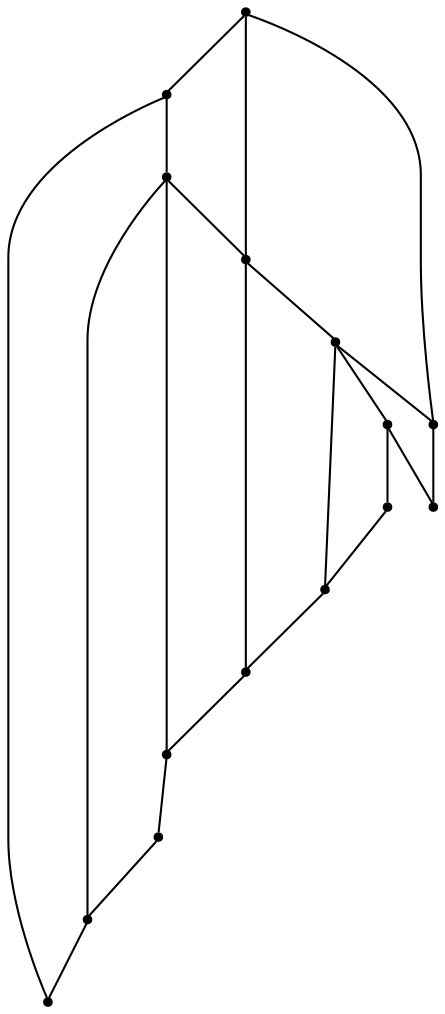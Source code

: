 graph {
  node [shape=point,comment="{\"directed\":false,\"doi\":\"10.1007/978-3-662-45803-7_12\",\"figure\":\"? (3)\"}"]

  v0 [pos="1149.1065536372396,1226.7665412973738"]
  v1 [pos="1149.1065536372396,1130.0909045629005"]
  v2 [pos="1149.1065536372396,1323.446249174217"]
  v3 [pos="1122.0036805810996,1178.4288501533363"]
  v4 [pos="1122.0036805810996,1275.1044868878096"]
  v5 [pos="1067.8021495692458,1178.4288501533363"]
  v6 [pos="1067.8021495692458,1275.1044868878096"]
  v7 [pos="1040.699244701027,1130.0909045629005"]
  v8 [pos="1040.699244701027,1226.7665412973738"]
  v9 [pos="1040.6993083251846,1323.446249174217"]
  v10 [pos="986.4976977831338,1130.0909045629005"]
  v11 [pos="986.4976977831338,1226.7665412973738"]
  v12 [pos="986.4977614072913,1323.446249174217"]
  v13 [pos="959.3989602972234,1178.4288501533363"]
  v14 [pos="959.3990239213807,1275.1044868878096"]

  v14 -- v12 [id="-6",pos="959.3990239213807,1275.1044868878096 986.4977614072913,1323.446249174217 986.4977614072913,1323.446249174217 986.4977614072913,1323.446249174217"]
  v13 -- v11 [id="-8",pos="959.3989602972234,1178.4288501533363 986.4976977831338,1226.7665412973738 986.4976977831338,1226.7665412973738 986.4976977831338,1226.7665412973738"]
  v14 -- v6 [id="-9",pos="959.3990239213807,1275.1044868878096 1067.8021495692458,1275.1044868878096 1067.8021495692458,1275.1044868878096 1067.8021495692458,1275.1044868878096"]
  v13 -- v5 [id="-10",pos="959.3989602972234,1178.4288501533363 1067.8021495692458,1178.4288501533363 1067.8021495692458,1178.4288501533363 1067.8021495692458,1178.4288501533363"]
  v12 -- v9 [id="-11",pos="986.4977614072913,1323.446249174217 1040.6993083251846,1323.446249174217 1040.6993083251846,1323.446249174217 1040.6993083251846,1323.446249174217"]
  v11 -- v14 [id="-12",pos="986.4976977831338,1226.7665412973738 959.3990239213807,1275.1044868878096 959.3990239213807,1275.1044868878096 959.3990239213807,1275.1044868878096"]
  v10 -- v13 [id="-13",pos="986.4976977831338,1130.0909045629005 959.3989602972234,1178.4288501533363 959.3989602972234,1178.4288501533363 959.3989602972234,1178.4288501533363"]
  v9 -- v6 [id="-17",pos="1040.6993083251846,1323.446249174217 1067.8021495692458,1275.1044868878096 1067.8021495692458,1275.1044868878096 1067.8021495692458,1275.1044868878096"]
  v8 -- v5 [id="-18",pos="1040.699244701027,1226.7665412973738 1067.8021495692458,1178.4288501533363 1067.8021495692458,1178.4288501533363 1067.8021495692458,1178.4288501533363"]
  v8 -- v11 [id="-19",pos="1040.699244701027,1226.7665412973738 986.4976977831338,1226.7665412973738 986.4976977831338,1226.7665412973738 986.4976977831338,1226.7665412973738"]
  v7 -- v10 [id="-20",pos="1040.699244701027,1130.0909045629005 986.4976977831338,1130.0909045629005 986.4976977831338,1130.0909045629005 986.4976977831338,1130.0909045629005"]
  v9 -- v2 [id="-22",pos="1040.6993083251846,1323.446249174217 1149.1065536372396,1323.446249174217 1149.1065536372396,1323.446249174217 1149.1065536372396,1323.446249174217"]
  v8 -- v0 [id="-23",pos="1040.699244701027,1226.7665412973738 1149.1065536372396,1226.7665412973738 1149.1065536372396,1226.7665412973738 1149.1065536372396,1226.7665412973738"]
  v7 -- v1 [id="-24",pos="1040.699244701027,1130.0909045629005 1149.1065536372396,1130.0909045629005 1149.1065536372396,1130.0909045629005 1149.1065536372396,1130.0909045629005"]
  v6 -- v8 [id="-26",pos="1067.8021495692458,1275.1044868878096 1040.699244701027,1226.7665412973738 1040.699244701027,1226.7665412973738 1040.699244701027,1226.7665412973738"]
  v5 -- v3 [id="-28",pos="1067.8021495692458,1178.4288501533363 1122.0036805810996,1178.4288501533363 1122.0036805810996,1178.4288501533363 1122.0036805810996,1178.4288501533363"]
  v5 -- v7 [id="-29",pos="1067.8021495692458,1178.4288501533363 1040.699244701027,1130.0909045629005 1040.699244701027,1130.0909045629005 1040.699244701027,1130.0909045629005"]
  v3 -- v1 [id="-30",pos="1122.0036805810996,1178.4288501533363 1149.1065536372396,1130.0909045629005 1149.1065536372396,1130.0909045629005 1149.1065536372396,1130.0909045629005"]
  v4 -- v6 [id="-31",pos="1122.0036805810996,1275.1044868878096 1067.8021495692458,1275.1044868878096 1067.8021495692458,1275.1044868878096 1067.8021495692458,1275.1044868878096"]
  v3 -- v0 [id="-32",pos="1122.0036805810996,1178.4288501533363 1149.1065536372396,1226.7665412973738 1149.1065536372396,1226.7665412973738 1149.1065536372396,1226.7665412973738"]
  v2 -- v4 [id="-37",pos="1149.1065536372396,1323.446249174217 1122.0036805810996,1275.1044868878096 1122.0036805810996,1275.1044868878096 1122.0036805810996,1275.1044868878096"]
  v0 -- v4 [id="-39",pos="1149.1065536372396,1226.7665412973738 1122.0036805810996,1275.1044868878096 1122.0036805810996,1275.1044868878096 1122.0036805810996,1275.1044868878096"]
}